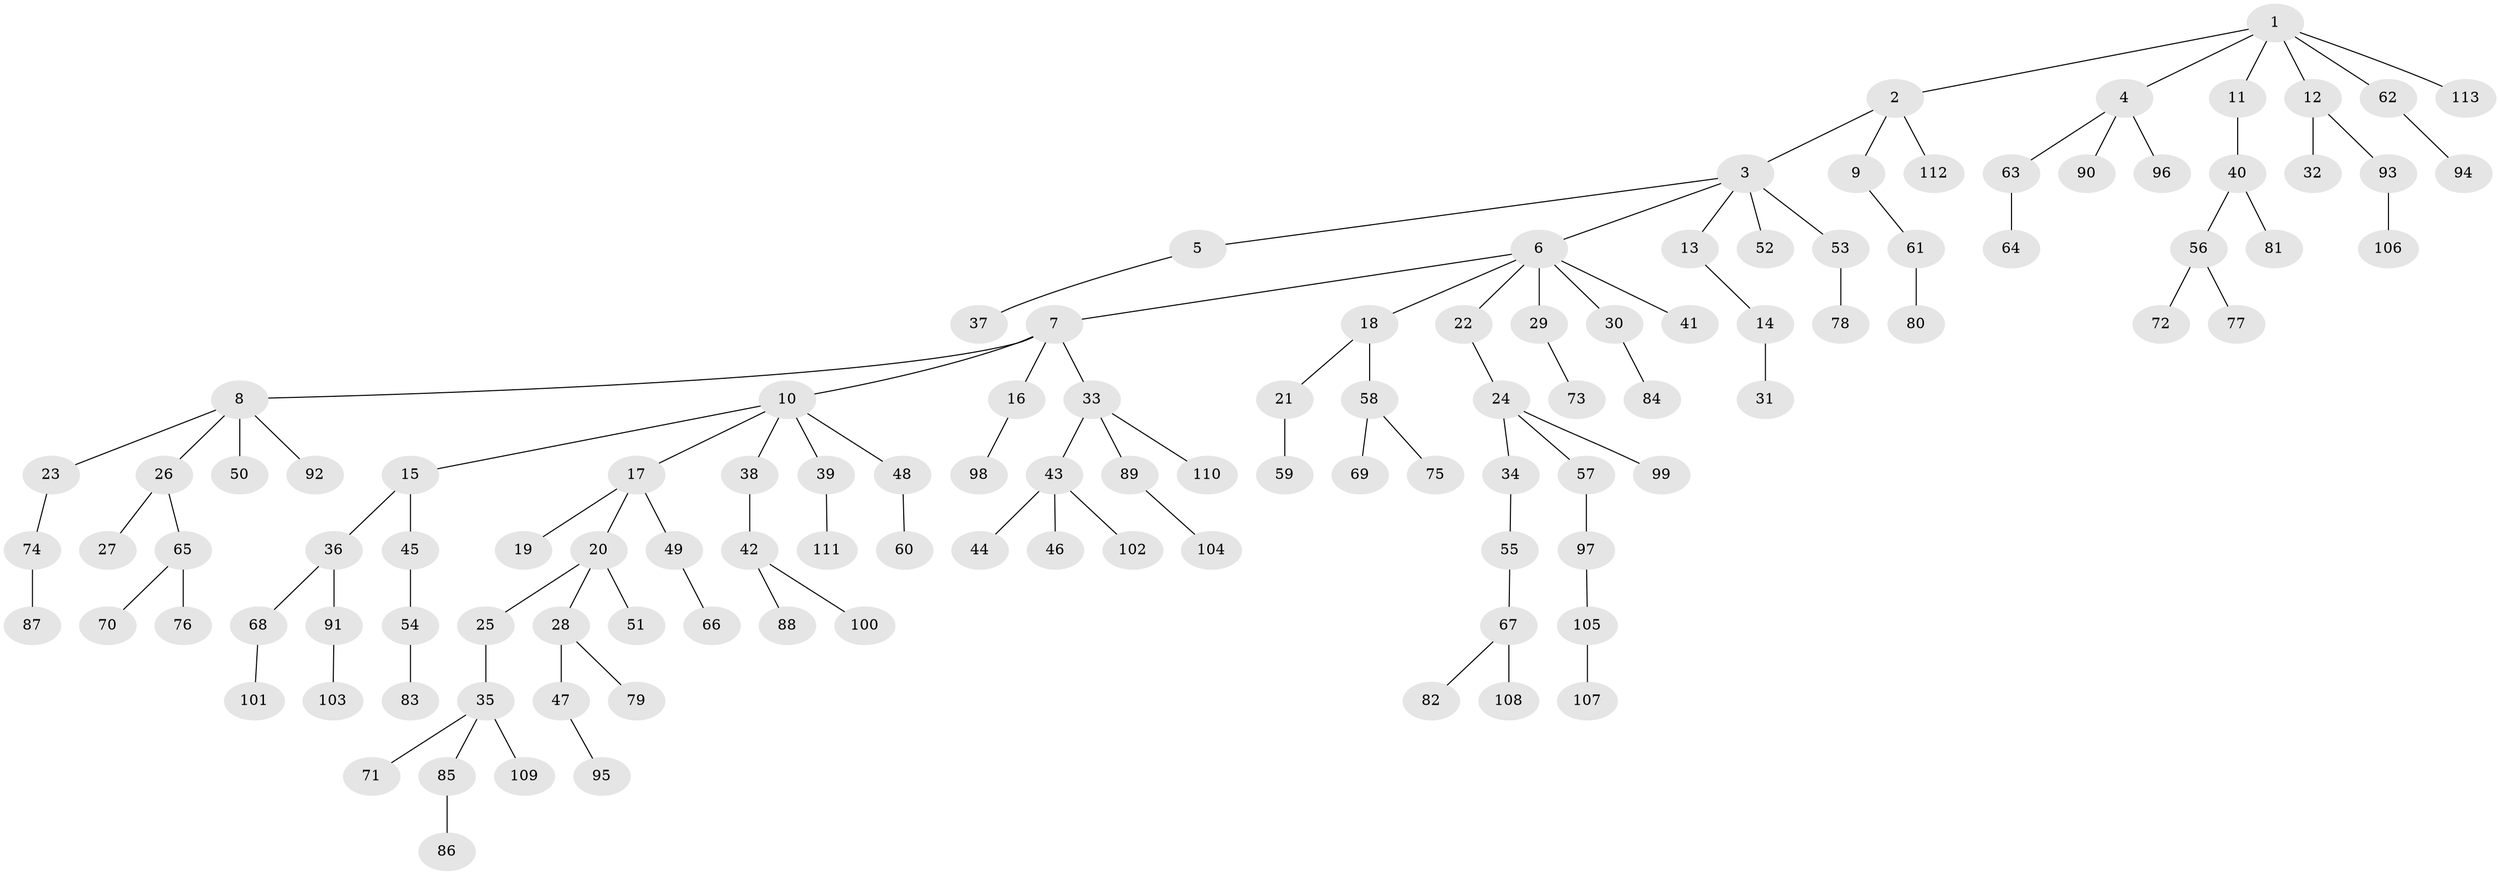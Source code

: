 // coarse degree distribution, {5: 0.0375, 3: 0.1875, 1: 0.5, 6: 0.025, 4: 0.0375, 2: 0.2125}
// Generated by graph-tools (version 1.1) at 2025/51/03/04/25 22:51:30]
// undirected, 113 vertices, 112 edges
graph export_dot {
  node [color=gray90,style=filled];
  1;
  2;
  3;
  4;
  5;
  6;
  7;
  8;
  9;
  10;
  11;
  12;
  13;
  14;
  15;
  16;
  17;
  18;
  19;
  20;
  21;
  22;
  23;
  24;
  25;
  26;
  27;
  28;
  29;
  30;
  31;
  32;
  33;
  34;
  35;
  36;
  37;
  38;
  39;
  40;
  41;
  42;
  43;
  44;
  45;
  46;
  47;
  48;
  49;
  50;
  51;
  52;
  53;
  54;
  55;
  56;
  57;
  58;
  59;
  60;
  61;
  62;
  63;
  64;
  65;
  66;
  67;
  68;
  69;
  70;
  71;
  72;
  73;
  74;
  75;
  76;
  77;
  78;
  79;
  80;
  81;
  82;
  83;
  84;
  85;
  86;
  87;
  88;
  89;
  90;
  91;
  92;
  93;
  94;
  95;
  96;
  97;
  98;
  99;
  100;
  101;
  102;
  103;
  104;
  105;
  106;
  107;
  108;
  109;
  110;
  111;
  112;
  113;
  1 -- 2;
  1 -- 4;
  1 -- 11;
  1 -- 12;
  1 -- 62;
  1 -- 113;
  2 -- 3;
  2 -- 9;
  2 -- 112;
  3 -- 5;
  3 -- 6;
  3 -- 13;
  3 -- 52;
  3 -- 53;
  4 -- 63;
  4 -- 90;
  4 -- 96;
  5 -- 37;
  6 -- 7;
  6 -- 18;
  6 -- 22;
  6 -- 29;
  6 -- 30;
  6 -- 41;
  7 -- 8;
  7 -- 10;
  7 -- 16;
  7 -- 33;
  8 -- 23;
  8 -- 26;
  8 -- 50;
  8 -- 92;
  9 -- 61;
  10 -- 15;
  10 -- 17;
  10 -- 38;
  10 -- 39;
  10 -- 48;
  11 -- 40;
  12 -- 32;
  12 -- 93;
  13 -- 14;
  14 -- 31;
  15 -- 36;
  15 -- 45;
  16 -- 98;
  17 -- 19;
  17 -- 20;
  17 -- 49;
  18 -- 21;
  18 -- 58;
  20 -- 25;
  20 -- 28;
  20 -- 51;
  21 -- 59;
  22 -- 24;
  23 -- 74;
  24 -- 34;
  24 -- 57;
  24 -- 99;
  25 -- 35;
  26 -- 27;
  26 -- 65;
  28 -- 47;
  28 -- 79;
  29 -- 73;
  30 -- 84;
  33 -- 43;
  33 -- 89;
  33 -- 110;
  34 -- 55;
  35 -- 71;
  35 -- 85;
  35 -- 109;
  36 -- 68;
  36 -- 91;
  38 -- 42;
  39 -- 111;
  40 -- 56;
  40 -- 81;
  42 -- 88;
  42 -- 100;
  43 -- 44;
  43 -- 46;
  43 -- 102;
  45 -- 54;
  47 -- 95;
  48 -- 60;
  49 -- 66;
  53 -- 78;
  54 -- 83;
  55 -- 67;
  56 -- 72;
  56 -- 77;
  57 -- 97;
  58 -- 69;
  58 -- 75;
  61 -- 80;
  62 -- 94;
  63 -- 64;
  65 -- 70;
  65 -- 76;
  67 -- 82;
  67 -- 108;
  68 -- 101;
  74 -- 87;
  85 -- 86;
  89 -- 104;
  91 -- 103;
  93 -- 106;
  97 -- 105;
  105 -- 107;
}
